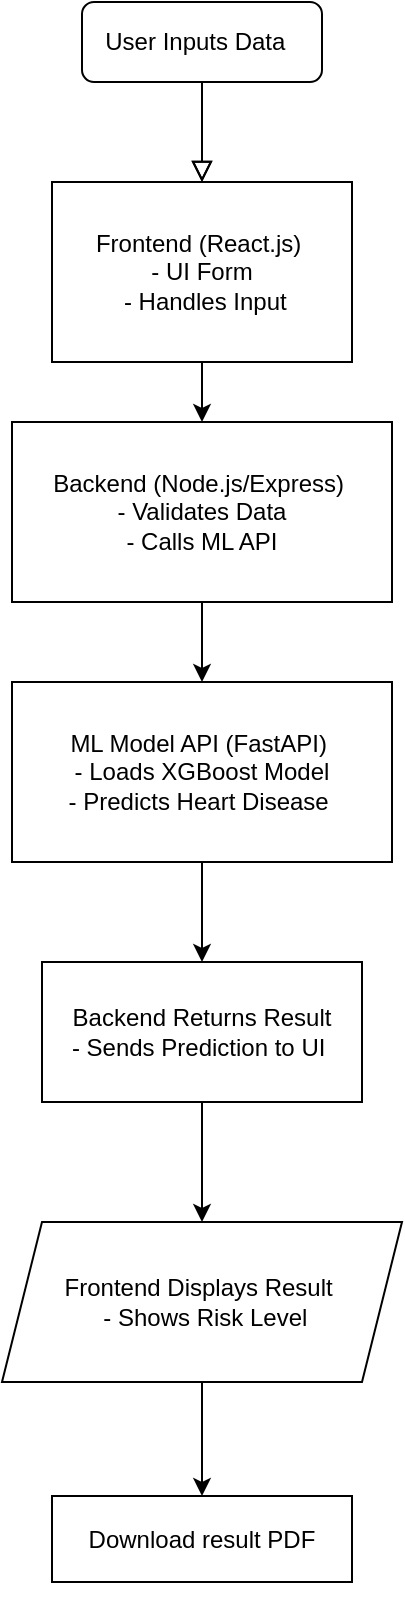 <mxfile version="26.0.16">
  <diagram id="C5RBs43oDa-KdzZeNtuy" name="Page-1">
    <mxGraphModel dx="677" dy="391" grid="1" gridSize="10" guides="1" tooltips="1" connect="1" arrows="1" fold="1" page="1" pageScale="1" pageWidth="1169" pageHeight="827" math="0" shadow="0">
      <root>
        <mxCell id="WIyWlLk6GJQsqaUBKTNV-0" />
        <mxCell id="WIyWlLk6GJQsqaUBKTNV-1" parent="WIyWlLk6GJQsqaUBKTNV-0" />
        <mxCell id="WIyWlLk6GJQsqaUBKTNV-2" value="" style="rounded=0;html=1;jettySize=auto;orthogonalLoop=1;fontSize=11;endArrow=block;endFill=0;endSize=8;strokeWidth=1;shadow=0;labelBackgroundColor=none;edgeStyle=orthogonalEdgeStyle;" parent="WIyWlLk6GJQsqaUBKTNV-1" source="WIyWlLk6GJQsqaUBKTNV-3" edge="1">
          <mxGeometry relative="1" as="geometry">
            <mxPoint x="220" y="170" as="targetPoint" />
          </mxGeometry>
        </mxCell>
        <mxCell id="WIyWlLk6GJQsqaUBKTNV-3" value="&amp;nbsp;&amp;nbsp;&lt;span class=&quot;hljs-keyword&quot;&gt;User&lt;/span&gt; Inputs Data&amp;nbsp; &amp;nbsp;&amp;nbsp;" style="rounded=1;whiteSpace=wrap;html=1;fontSize=12;glass=0;strokeWidth=1;shadow=0;" parent="WIyWlLk6GJQsqaUBKTNV-1" vertex="1">
          <mxGeometry x="160" y="80" width="120" height="40" as="geometry" />
        </mxCell>
        <mxCell id="vUyZod-p4IX-RPDBum4t-5" value="" style="edgeStyle=orthogonalEdgeStyle;rounded=0;orthogonalLoop=1;jettySize=auto;html=1;" edge="1" parent="WIyWlLk6GJQsqaUBKTNV-1" source="vUyZod-p4IX-RPDBum4t-0" target="vUyZod-p4IX-RPDBum4t-4">
          <mxGeometry relative="1" as="geometry" />
        </mxCell>
        <mxCell id="vUyZod-p4IX-RPDBum4t-0" value="Frontend (React.js)&amp;nbsp;&lt;div&gt;&amp;nbsp;- UI Form&amp;nbsp;&lt;/div&gt;&lt;div&gt;&amp;nbsp;- Handles &lt;span class=&quot;hljs-keyword&quot;&gt;Input&lt;/span&gt;&lt;/div&gt;" style="rounded=0;whiteSpace=wrap;html=1;" vertex="1" parent="WIyWlLk6GJQsqaUBKTNV-1">
          <mxGeometry x="145" y="170" width="150" height="90" as="geometry" />
        </mxCell>
        <mxCell id="vUyZod-p4IX-RPDBum4t-2" value="" style="rounded=0;html=1;jettySize=auto;orthogonalLoop=1;fontSize=11;endArrow=block;endFill=0;endSize=8;strokeWidth=1;shadow=0;labelBackgroundColor=none;edgeStyle=orthogonalEdgeStyle;" edge="1" parent="WIyWlLk6GJQsqaUBKTNV-1">
          <mxGeometry relative="1" as="geometry">
            <mxPoint x="220" y="120" as="sourcePoint" />
            <mxPoint x="220" y="170" as="targetPoint" />
          </mxGeometry>
        </mxCell>
        <mxCell id="vUyZod-p4IX-RPDBum4t-9" value="" style="edgeStyle=orthogonalEdgeStyle;rounded=0;orthogonalLoop=1;jettySize=auto;html=1;" edge="1" parent="WIyWlLk6GJQsqaUBKTNV-1" source="vUyZod-p4IX-RPDBum4t-4" target="vUyZod-p4IX-RPDBum4t-8">
          <mxGeometry relative="1" as="geometry" />
        </mxCell>
        <mxCell id="vUyZod-p4IX-RPDBum4t-4" value="Backend (Node.js/Express)&amp;nbsp;&lt;div&gt;&amp;nbsp;- Validates Data&amp;nbsp;&lt;div&gt;&amp;nbsp;- Calls ML API&amp;nbsp;&lt;/div&gt;&lt;/div&gt;" style="whiteSpace=wrap;html=1;rounded=0;" vertex="1" parent="WIyWlLk6GJQsqaUBKTNV-1">
          <mxGeometry x="125" y="290" width="190" height="90" as="geometry" />
        </mxCell>
        <mxCell id="vUyZod-p4IX-RPDBum4t-11" value="" style="edgeStyle=orthogonalEdgeStyle;rounded=0;orthogonalLoop=1;jettySize=auto;html=1;" edge="1" parent="WIyWlLk6GJQsqaUBKTNV-1" source="vUyZod-p4IX-RPDBum4t-8" target="vUyZod-p4IX-RPDBum4t-10">
          <mxGeometry relative="1" as="geometry" />
        </mxCell>
        <mxCell id="vUyZod-p4IX-RPDBum4t-8" value="ML Model API (FastAPI)&amp;nbsp;&lt;div&gt;&amp;nbsp;- Loads XGBoost Model&amp;nbsp;&lt;/div&gt;&lt;div&gt;- Predicts Heart Disease&amp;nbsp;&lt;/div&gt;" style="whiteSpace=wrap;html=1;rounded=0;" vertex="1" parent="WIyWlLk6GJQsqaUBKTNV-1">
          <mxGeometry x="125" y="420" width="190" height="90" as="geometry" />
        </mxCell>
        <mxCell id="vUyZod-p4IX-RPDBum4t-13" value="" style="edgeStyle=orthogonalEdgeStyle;rounded=0;orthogonalLoop=1;jettySize=auto;html=1;" edge="1" parent="WIyWlLk6GJQsqaUBKTNV-1" source="vUyZod-p4IX-RPDBum4t-10" target="vUyZod-p4IX-RPDBum4t-12">
          <mxGeometry relative="1" as="geometry" />
        </mxCell>
        <mxCell id="vUyZod-p4IX-RPDBum4t-10" value="&amp;nbsp;Backend &lt;span class=&quot;hljs-keyword&quot;&gt;Returns&lt;/span&gt; Result&amp;nbsp;&lt;div&gt;- Sends Prediction &lt;span class=&quot;hljs-keyword&quot;&gt;to&lt;/span&gt; UI&amp;nbsp;&lt;/div&gt;" style="whiteSpace=wrap;html=1;rounded=0;" vertex="1" parent="WIyWlLk6GJQsqaUBKTNV-1">
          <mxGeometry x="140" y="560" width="160" height="70" as="geometry" />
        </mxCell>
        <mxCell id="vUyZod-p4IX-RPDBum4t-15" value="" style="edgeStyle=orthogonalEdgeStyle;rounded=0;orthogonalLoop=1;jettySize=auto;html=1;" edge="1" parent="WIyWlLk6GJQsqaUBKTNV-1" source="vUyZod-p4IX-RPDBum4t-12" target="vUyZod-p4IX-RPDBum4t-14">
          <mxGeometry relative="1" as="geometry" />
        </mxCell>
        <mxCell id="vUyZod-p4IX-RPDBum4t-12" value="Frontend Displays Result&amp;nbsp;&lt;div&gt;&amp;nbsp;- Shows Risk &lt;span class=&quot;hljs-keyword&quot;&gt;Level&lt;/span&gt;&lt;/div&gt;" style="shape=parallelogram;perimeter=parallelogramPerimeter;whiteSpace=wrap;html=1;fixedSize=1;rounded=0;" vertex="1" parent="WIyWlLk6GJQsqaUBKTNV-1">
          <mxGeometry x="120" y="690" width="200" height="80" as="geometry" />
        </mxCell>
        <mxCell id="vUyZod-p4IX-RPDBum4t-14" value="Download result PDF" style="whiteSpace=wrap;html=1;rounded=0;" vertex="1" parent="WIyWlLk6GJQsqaUBKTNV-1">
          <mxGeometry x="145" y="827" width="150" height="43" as="geometry" />
        </mxCell>
        <mxCell id="vUyZod-p4IX-RPDBum4t-16" style="edgeStyle=orthogonalEdgeStyle;rounded=0;orthogonalLoop=1;jettySize=auto;html=1;exitX=0.5;exitY=1;exitDx=0;exitDy=0;" edge="1" parent="WIyWlLk6GJQsqaUBKTNV-1" source="vUyZod-p4IX-RPDBum4t-14" target="vUyZod-p4IX-RPDBum4t-14">
          <mxGeometry relative="1" as="geometry" />
        </mxCell>
      </root>
    </mxGraphModel>
  </diagram>
</mxfile>
